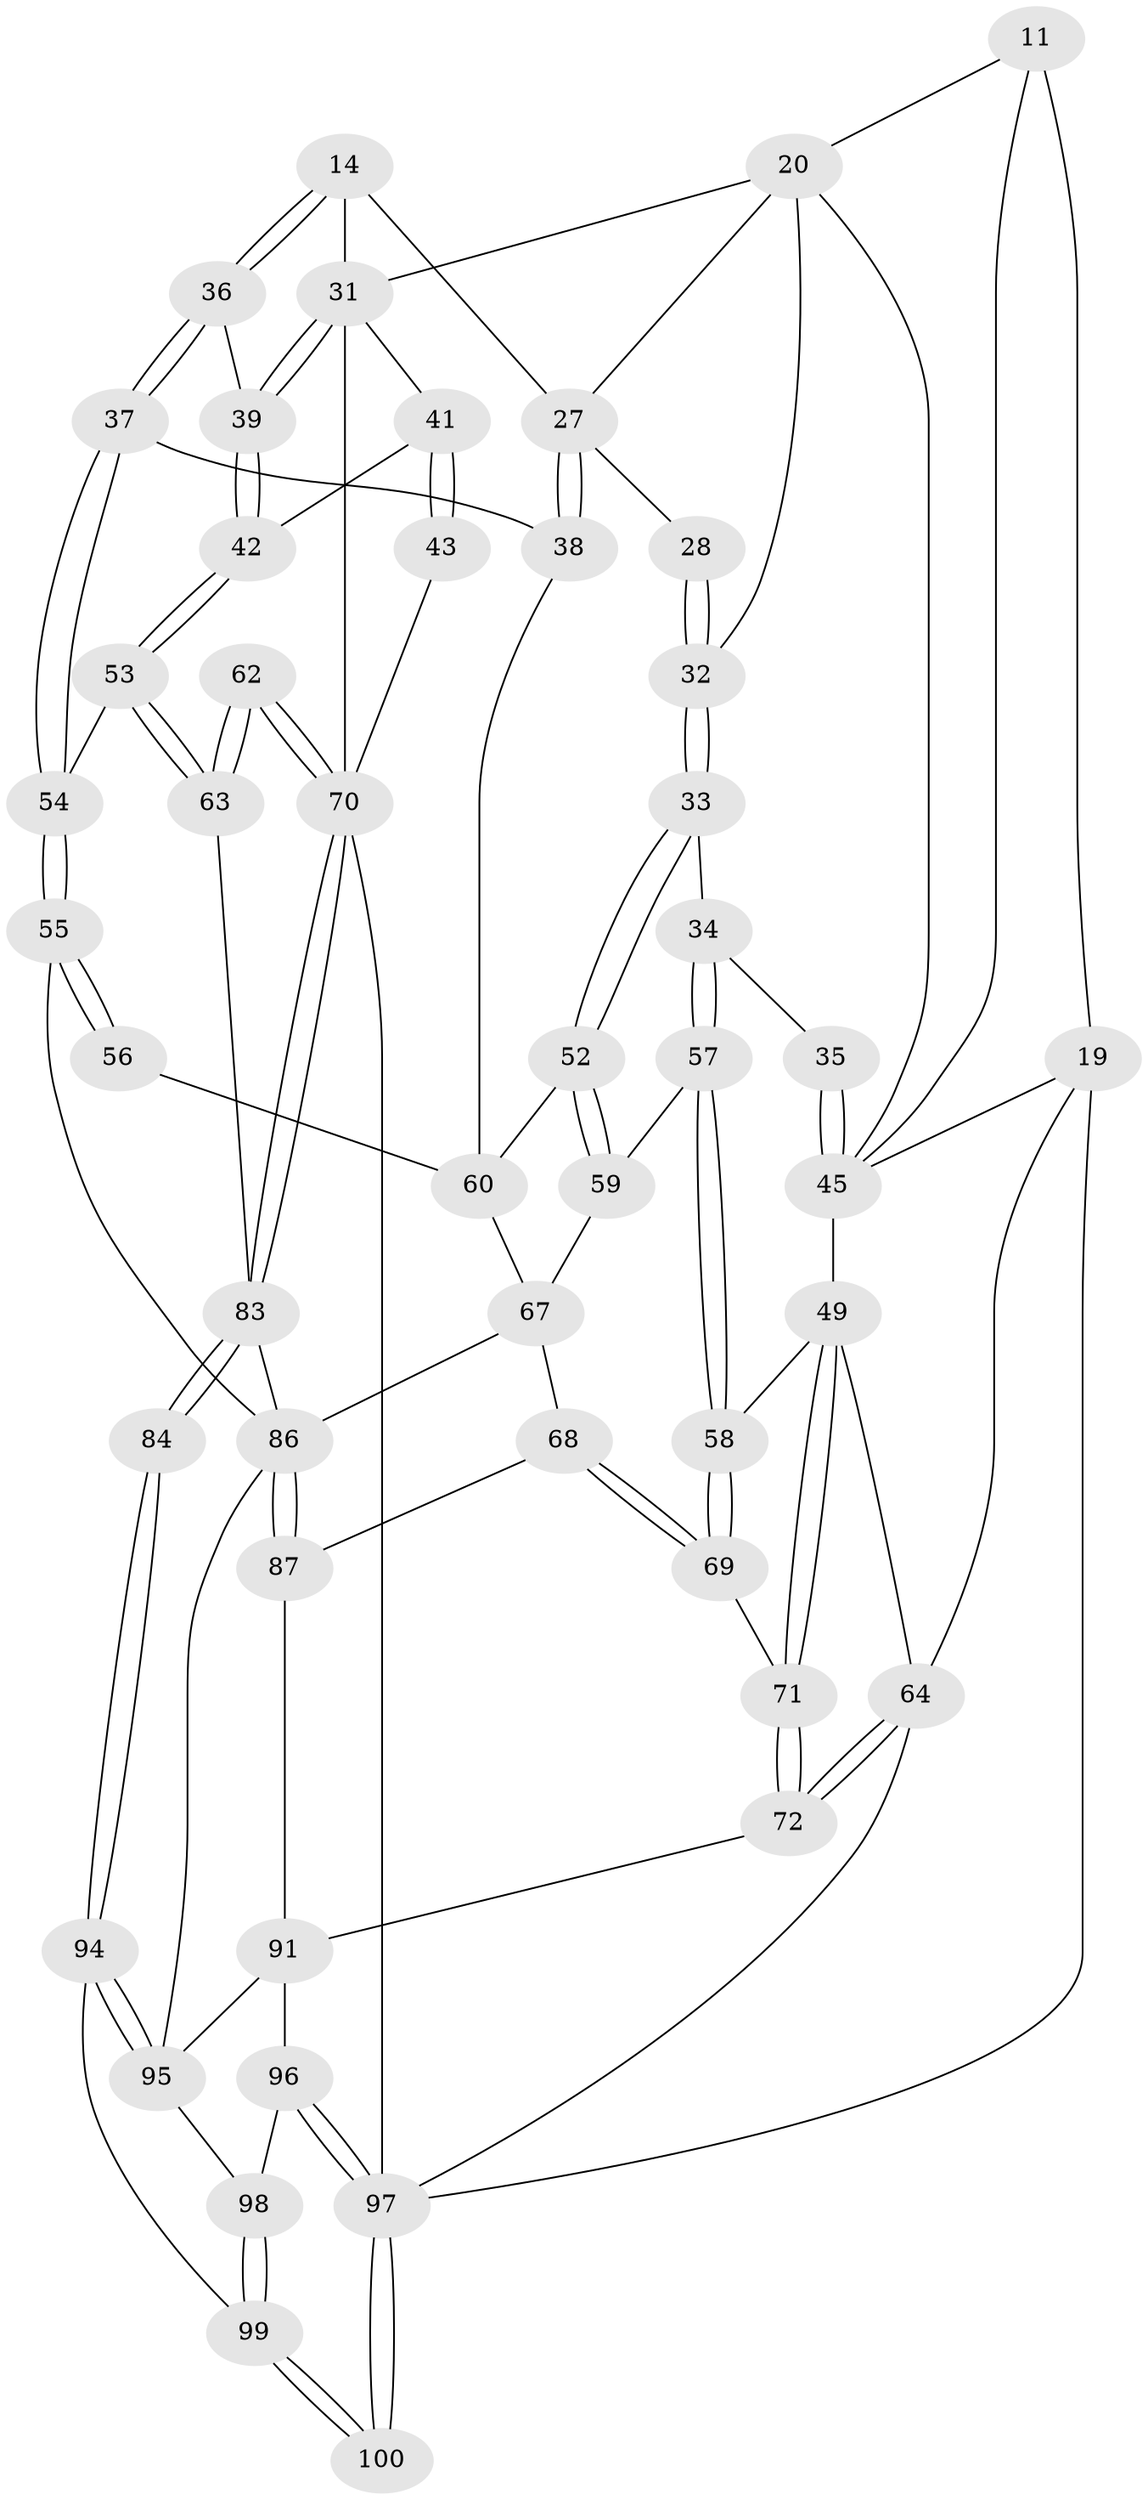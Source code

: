 // original degree distribution, {3: 0.02, 5: 0.6, 4: 0.2, 6: 0.18}
// Generated by graph-tools (version 1.1) at 2025/04/03/04/25 22:04:54]
// undirected, 50 vertices, 116 edges
graph export_dot {
graph [start="1"]
  node [color=gray90,style=filled];
  11 [pos="+0.25710851000255575+0.10942050685286388",super="+10"];
  14 [pos="+0.6648251231042024+0.15937414099821473",super="+13"];
  19 [pos="+0+0",super="+18+12"];
  20 [pos="+0.36179882070294495+0.1722811880503902",super="+17"];
  27 [pos="+0.5244868831658408+0.24795404255532247",super="+16"];
  28 [pos="+0.48837060621397543+0.26355808533706054"];
  31 [pos="+0.8163573581862374+0.21404219249404322",super="+15+7+30"];
  32 [pos="+0.46119914219752806+0.29344138896329486",super="+24+23"];
  33 [pos="+0.4454484014071015+0.3138409778352862"];
  34 [pos="+0.37845583958345846+0.31945356407107905"];
  35 [pos="+0.30832904068232575+0.27462786837868897"];
  36 [pos="+0.672758500607041+0.27450600159639893"];
  37 [pos="+0.6405512574728606+0.309969723302669"];
  38 [pos="+0.603148005578777+0.3157125424071085"];
  39 [pos="+0.7789100408036032+0.3039229624407776"];
  41 [pos="+0.8188804921064023+0.37017879922097724",super="+40"];
  42 [pos="+0.8057152078578879+0.37042576186793985"];
  43 [pos="+0.9843100756467453+0.385578886869035"];
  45 [pos="+0.23665987647401207+0.3225906187094594",super="+25+26+22+21"];
  49 [pos="+0.10053806409242748+0.4372539128625191",super="+46+48"];
  52 [pos="+0.4920338653103897+0.37938729691695633"];
  53 [pos="+0.7513057570393553+0.4425773835332888"];
  54 [pos="+0.7013481565244365+0.4365524752289723"];
  55 [pos="+0.6211733607844718+0.47174343356821363"];
  56 [pos="+0.6008165391699658+0.4635643572577736"];
  57 [pos="+0.36804347967251705+0.41575746555974064"];
  58 [pos="+0.31316802222318785+0.4796232041396645"];
  59 [pos="+0.45728998874370147+0.4467958160595523"];
  60 [pos="+0.5177961139904498+0.5005550395735103",super="+51+50"];
  62 [pos="+1+0.5087360976125399"];
  63 [pos="+0.7891029698400538+0.5299662169448409"];
  64 [pos="+0+0.5853132408616184",super="+47"];
  67 [pos="+0.43733494612195334+0.601721355672252",super="+61"];
  68 [pos="+0.3370949456102291+0.5797406469252115"];
  69 [pos="+0.3326254239006693+0.572315501158835"];
  70 [pos="+1+1",super="+3+44"];
  71 [pos="+0.04165629690281379+0.5031384722536324"];
  72 [pos="+0+0.5745647215410031"];
  83 [pos="+1+1",super="+73+80"];
  84 [pos="+0.7080873414065293+1"];
  86 [pos="+0.3794190626937143+0.8379862828841493",super="+82"];
  87 [pos="+0.35335588354576686+0.8085974815943905",super="+85"];
  91 [pos="+0.28317248418832713+0.8795401973011405",super="+88+79"];
  94 [pos="+0.6126083571614834+1"];
  95 [pos="+0.3931531359369552+0.9282131096090169",super="+93"];
  96 [pos="+0.18076720368732468+0.9767398567002155",super="+92+89"];
  97 [pos="+0.17722116215451042+0.9808538156617127",super="+90+66"];
  98 [pos="+0.299289302189528+0.9565787764768293"];
  99 [pos="+0.277158640779899+1"];
  100 [pos="+0.08709381457206616+1"];
  11 -- 45;
  11 -- 19 [weight=2];
  11 -- 20;
  14 -- 36;
  14 -- 36;
  14 -- 31 [weight=2];
  14 -- 27;
  19 -- 97 [weight=2];
  19 -- 45;
  19 -- 64;
  20 -- 32 [weight=2];
  20 -- 45;
  20 -- 31;
  20 -- 27;
  27 -- 28;
  27 -- 38;
  27 -- 38;
  28 -- 32 [weight=2];
  28 -- 32;
  31 -- 39;
  31 -- 39;
  31 -- 70 [weight=2];
  31 -- 41;
  32 -- 33;
  32 -- 33;
  33 -- 34;
  33 -- 52;
  33 -- 52;
  34 -- 35;
  34 -- 57;
  34 -- 57;
  35 -- 45 [weight=2];
  35 -- 45;
  36 -- 37;
  36 -- 37;
  36 -- 39;
  37 -- 38;
  37 -- 54;
  37 -- 54;
  38 -- 60;
  39 -- 42;
  39 -- 42;
  41 -- 42;
  41 -- 43 [weight=2];
  41 -- 43;
  42 -- 53;
  42 -- 53;
  43 -- 70;
  45 -- 49 [weight=2];
  49 -- 71;
  49 -- 71;
  49 -- 58;
  49 -- 64;
  52 -- 59;
  52 -- 59;
  52 -- 60;
  53 -- 54;
  53 -- 63;
  53 -- 63;
  54 -- 55;
  54 -- 55;
  55 -- 56;
  55 -- 56;
  55 -- 86;
  56 -- 60 [weight=2];
  57 -- 58;
  57 -- 58;
  57 -- 59;
  58 -- 69;
  58 -- 69;
  59 -- 67;
  60 -- 67;
  62 -- 63;
  62 -- 63;
  62 -- 70 [weight=2];
  62 -- 70;
  63 -- 83;
  64 -- 72;
  64 -- 72;
  64 -- 97;
  67 -- 68;
  67 -- 86;
  68 -- 69;
  68 -- 69;
  68 -- 87;
  69 -- 71;
  70 -- 83;
  70 -- 83;
  70 -- 97 [weight=2];
  71 -- 72;
  71 -- 72;
  72 -- 91;
  83 -- 84 [weight=2];
  83 -- 84;
  83 -- 86 [weight=2];
  84 -- 94;
  84 -- 94;
  86 -- 87 [weight=2];
  86 -- 87;
  86 -- 95;
  87 -- 91 [weight=2];
  91 -- 96 [weight=2];
  91 -- 95;
  94 -- 95;
  94 -- 95;
  94 -- 99;
  95 -- 98;
  96 -- 97 [weight=2];
  96 -- 97;
  96 -- 98;
  97 -- 100 [weight=2];
  97 -- 100;
  98 -- 99;
  98 -- 99;
  99 -- 100;
  99 -- 100;
}
